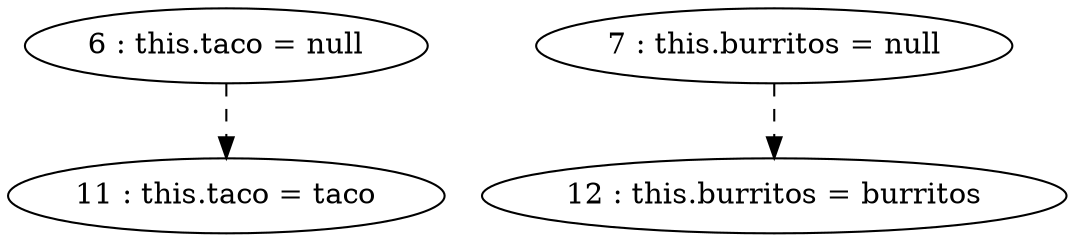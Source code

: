digraph G {
"6 : this.taco = null"
"6 : this.taco = null" -> "11 : this.taco = taco" [style=dashed]
"7 : this.burritos = null"
"7 : this.burritos = null" -> "12 : this.burritos = burritos" [style=dashed]
"11 : this.taco = taco"
"12 : this.burritos = burritos"
}